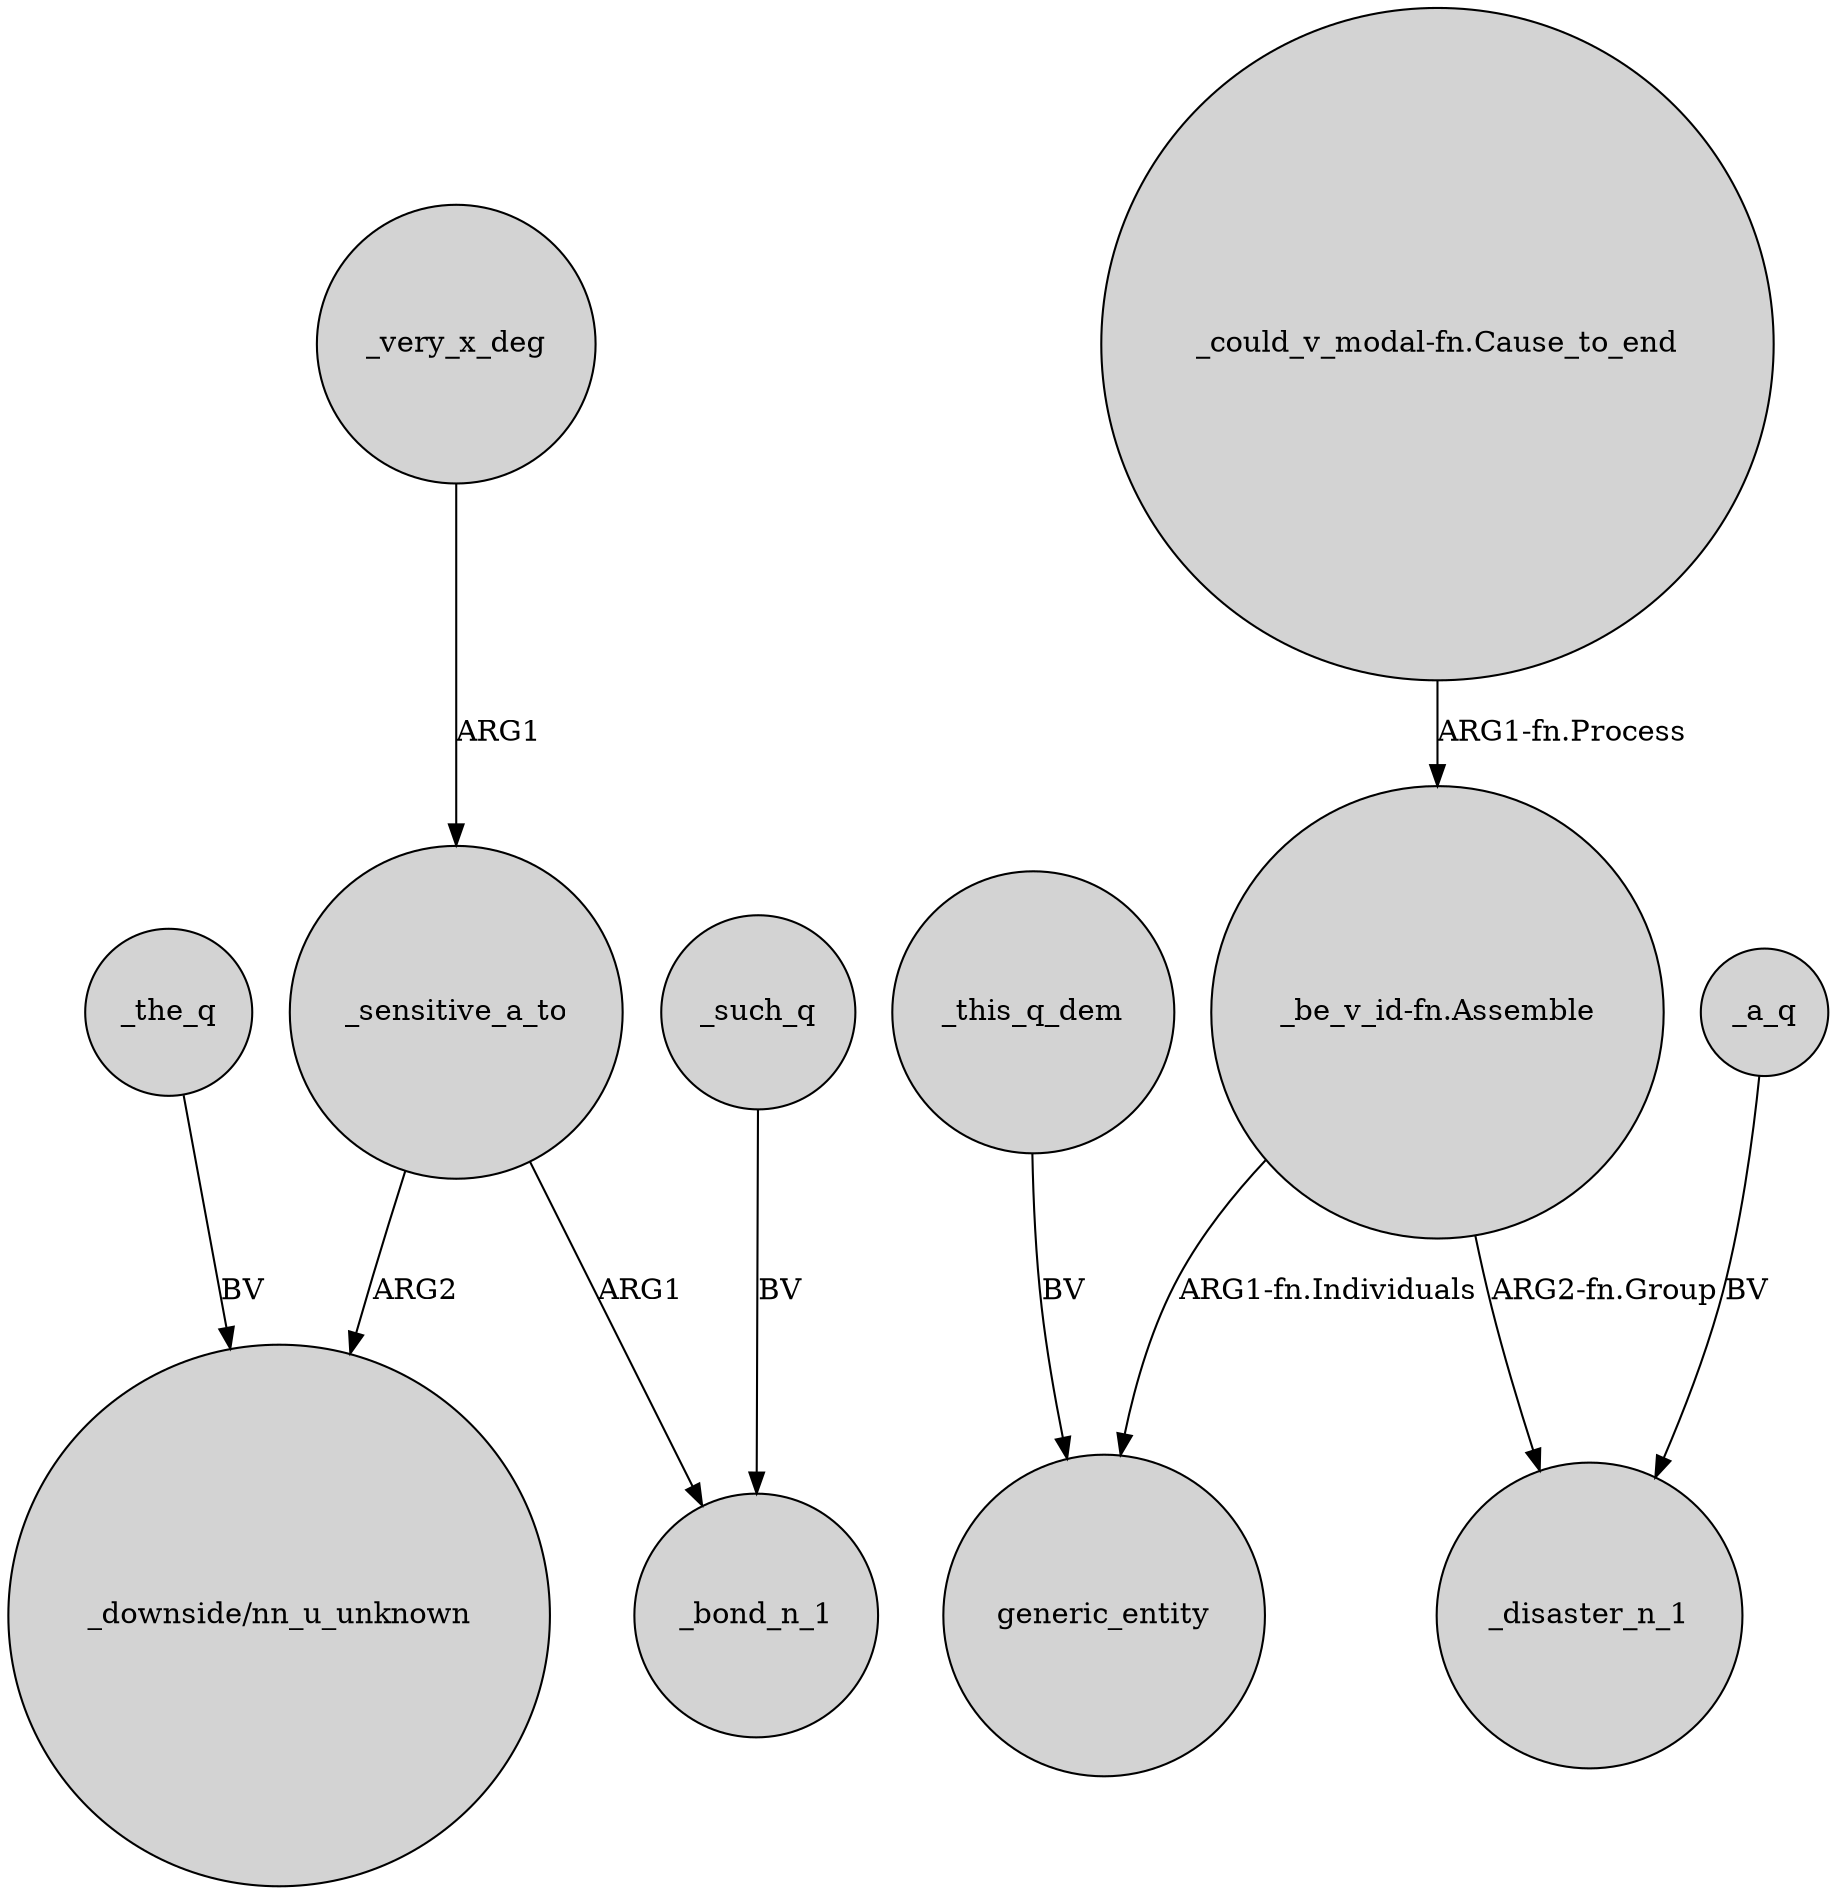 digraph {
	node [shape=circle style=filled]
	_very_x_deg -> _sensitive_a_to [label=ARG1]
	"_be_v_id-fn.Assemble" -> generic_entity [label="ARG1-fn.Individuals"]
	_the_q -> "_downside/nn_u_unknown" [label=BV]
	_sensitive_a_to -> "_downside/nn_u_unknown" [label=ARG2]
	_a_q -> _disaster_n_1 [label=BV]
	_such_q -> _bond_n_1 [label=BV]
	"_could_v_modal-fn.Cause_to_end" -> "_be_v_id-fn.Assemble" [label="ARG1-fn.Process"]
	"_be_v_id-fn.Assemble" -> _disaster_n_1 [label="ARG2-fn.Group"]
	_sensitive_a_to -> _bond_n_1 [label=ARG1]
	_this_q_dem -> generic_entity [label=BV]
}
